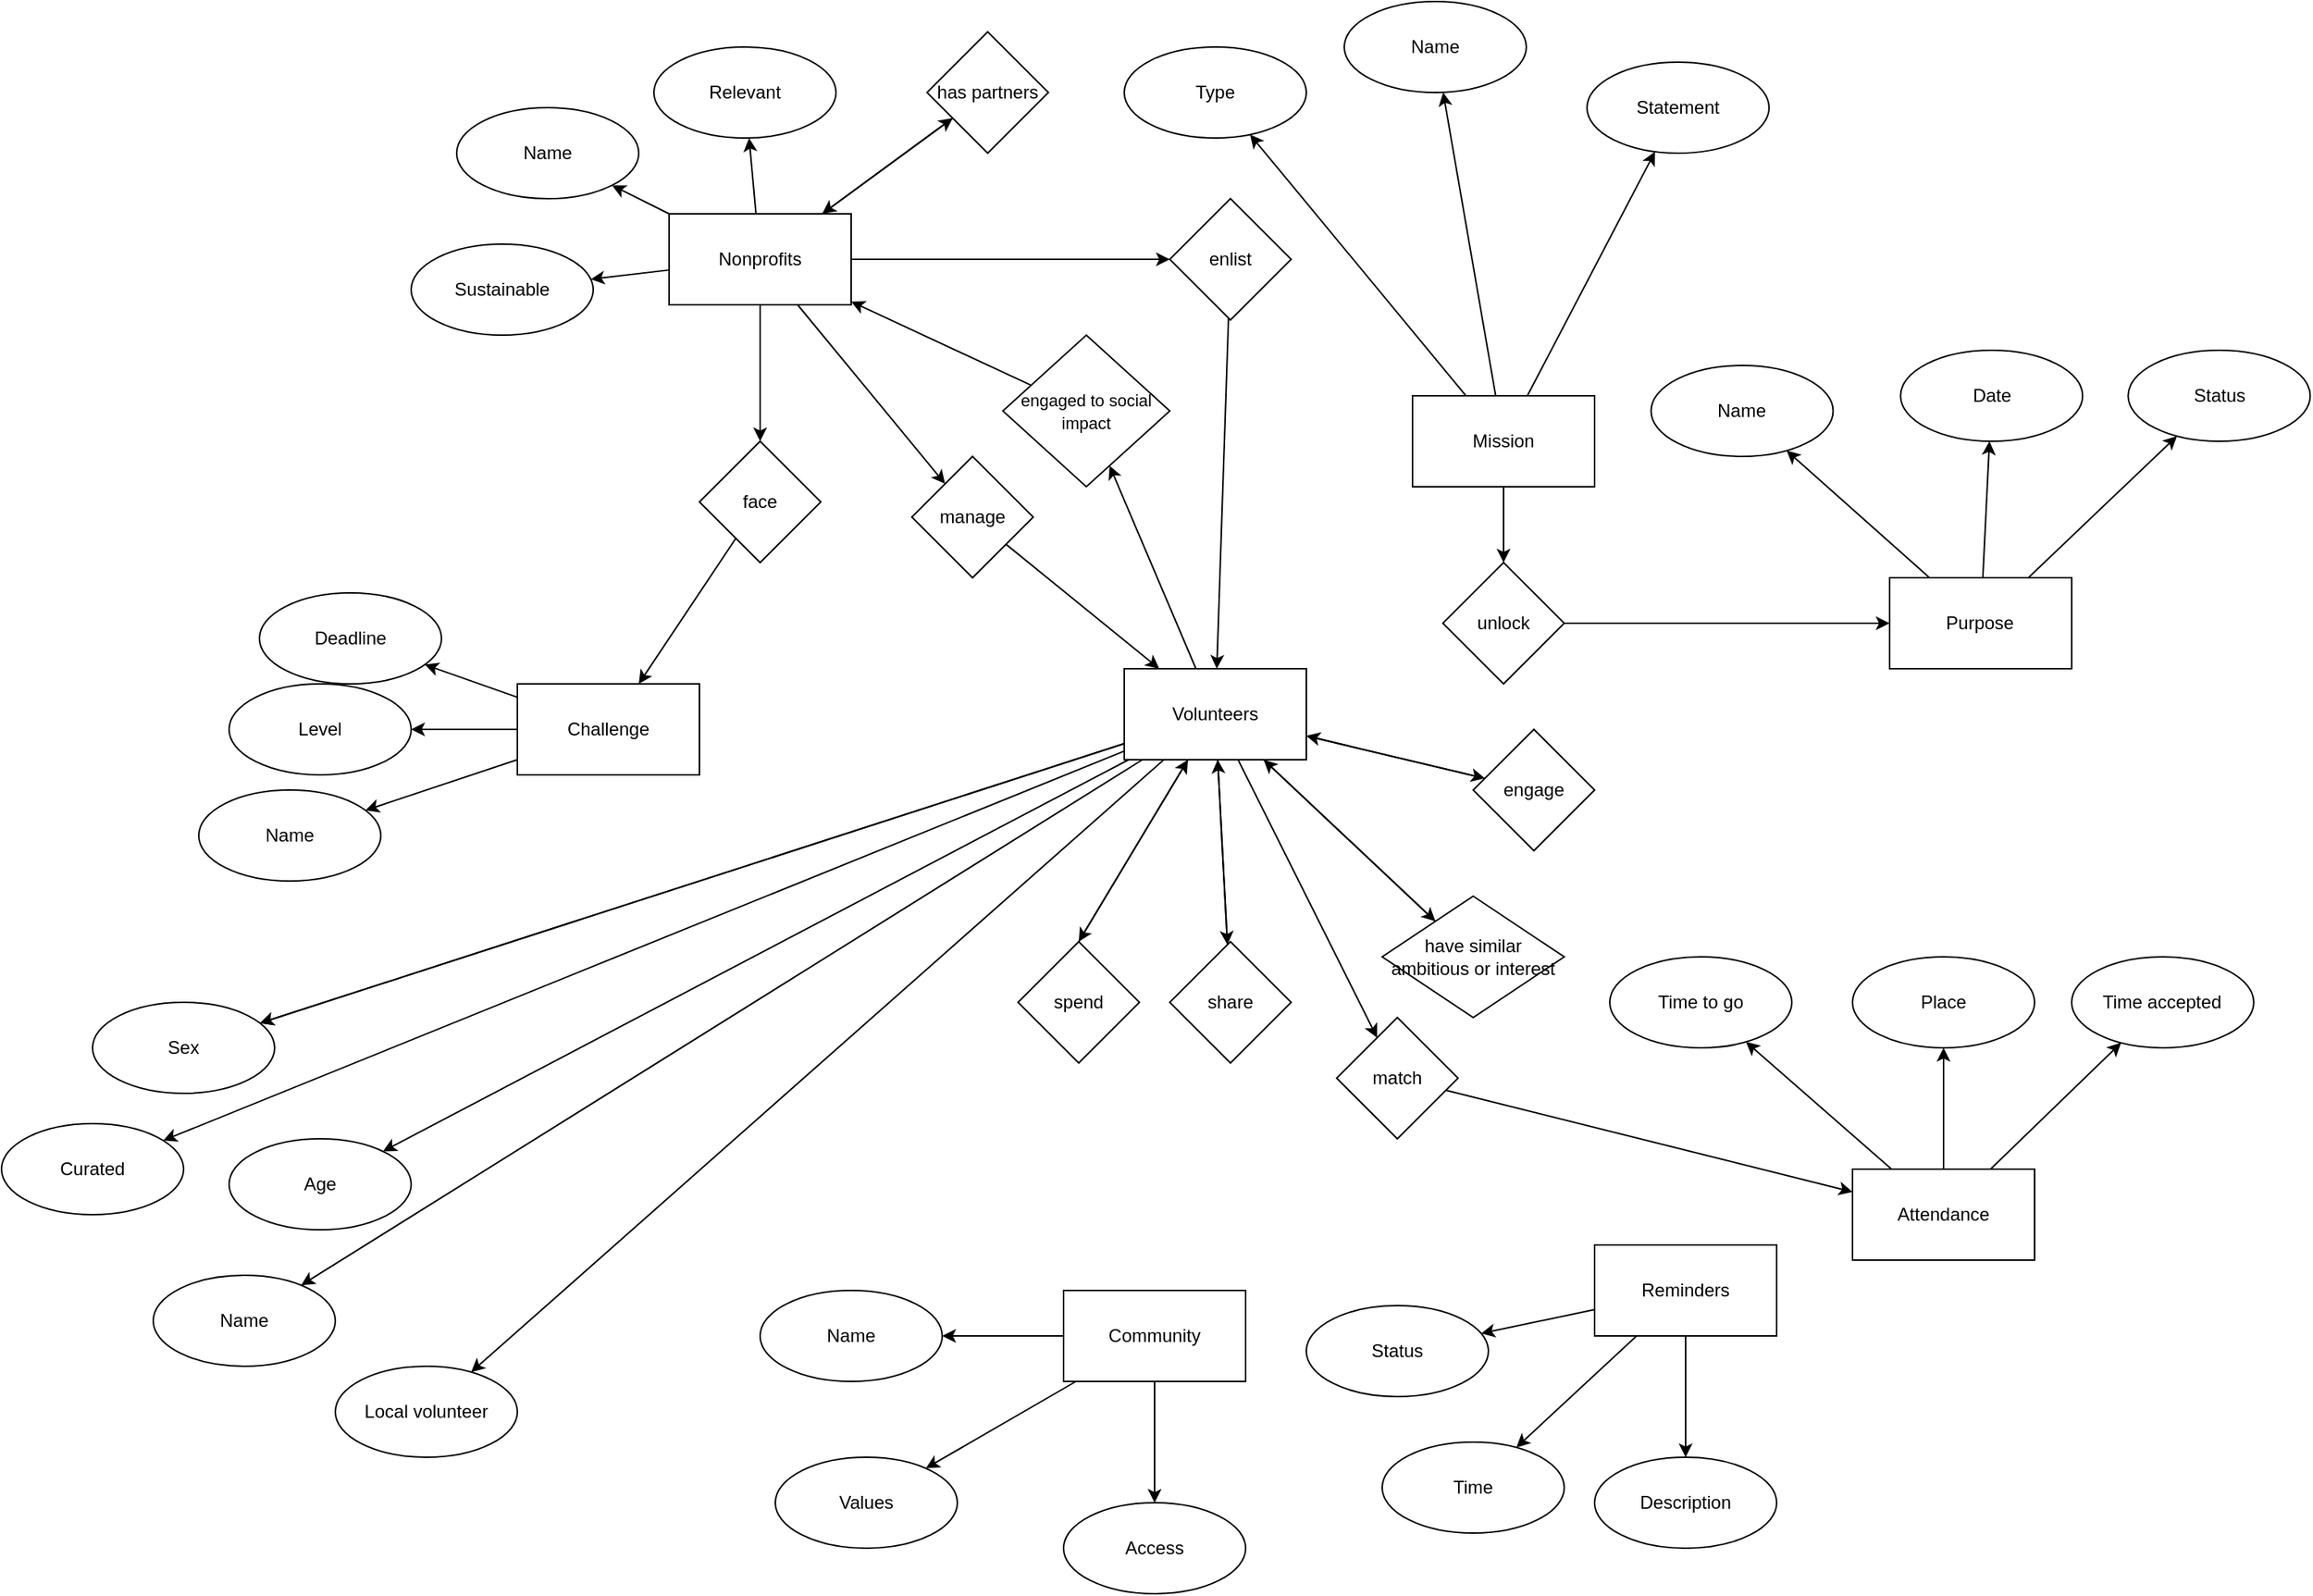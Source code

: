 <mxfile version="16.6.4" type="github">
  <diagram id="R2lEEEUBdFMjLlhIrx00" name="Page-1">
    <mxGraphModel dx="2272" dy="1886" grid="1" gridSize="10" guides="1" tooltips="1" connect="1" arrows="1" fold="1" page="1" pageScale="1" pageWidth="850" pageHeight="1100" math="0" shadow="0" extFonts="Permanent Marker^https://fonts.googleapis.com/css?family=Permanent+Marker">
      <root>
        <mxCell id="0" />
        <mxCell id="1" parent="0" />
        <mxCell id="M6kmKgqwMufsq780r6Ww-16" value="" style="rounded=0;orthogonalLoop=1;jettySize=auto;html=1;" edge="1" parent="1" source="M6kmKgqwMufsq780r6Ww-1" target="M6kmKgqwMufsq780r6Ww-12">
          <mxGeometry relative="1" as="geometry" />
        </mxCell>
        <mxCell id="M6kmKgqwMufsq780r6Ww-18" value="" style="rounded=0;orthogonalLoop=1;jettySize=auto;html=1;" edge="1" parent="1" source="M6kmKgqwMufsq780r6Ww-1" target="M6kmKgqwMufsq780r6Ww-17">
          <mxGeometry relative="1" as="geometry" />
        </mxCell>
        <mxCell id="M6kmKgqwMufsq780r6Ww-74" value="" style="edgeStyle=none;rounded=0;orthogonalLoop=1;jettySize=auto;html=1;" edge="1" parent="1" source="M6kmKgqwMufsq780r6Ww-1" target="M6kmKgqwMufsq780r6Ww-73">
          <mxGeometry relative="1" as="geometry" />
        </mxCell>
        <mxCell id="M6kmKgqwMufsq780r6Ww-76" value="" style="edgeStyle=orthogonalEdgeStyle;rounded=0;orthogonalLoop=1;jettySize=auto;html=1;" edge="1" parent="1" source="M6kmKgqwMufsq780r6Ww-1" target="M6kmKgqwMufsq780r6Ww-75">
          <mxGeometry relative="1" as="geometry" />
        </mxCell>
        <mxCell id="M6kmKgqwMufsq780r6Ww-81" value="" style="edgeStyle=none;rounded=0;orthogonalLoop=1;jettySize=auto;html=1;" edge="1" parent="1" source="M6kmKgqwMufsq780r6Ww-1" target="M6kmKgqwMufsq780r6Ww-80">
          <mxGeometry relative="1" as="geometry" />
        </mxCell>
        <mxCell id="M6kmKgqwMufsq780r6Ww-104" value="" style="edgeStyle=none;rounded=0;orthogonalLoop=1;jettySize=auto;html=1;fontSize=11;" edge="1" parent="1" source="M6kmKgqwMufsq780r6Ww-1" target="M6kmKgqwMufsq780r6Ww-103">
          <mxGeometry relative="1" as="geometry" />
        </mxCell>
        <mxCell id="M6kmKgqwMufsq780r6Ww-107" value="" style="edgeStyle=none;rounded=0;orthogonalLoop=1;jettySize=auto;html=1;fontSize=11;" edge="1" parent="1" source="M6kmKgqwMufsq780r6Ww-1" target="M6kmKgqwMufsq780r6Ww-106">
          <mxGeometry relative="1" as="geometry" />
        </mxCell>
        <mxCell id="M6kmKgqwMufsq780r6Ww-1" value="Nonprofits" style="rounded=0;whiteSpace=wrap;html=1;" vertex="1" parent="1">
          <mxGeometry x="-180" y="-300" width="120" height="60" as="geometry" />
        </mxCell>
        <mxCell id="M6kmKgqwMufsq780r6Ww-49" value="" style="edgeStyle=none;rounded=0;orthogonalLoop=1;jettySize=auto;html=1;" edge="1" parent="1" source="M6kmKgqwMufsq780r6Ww-2" target="M6kmKgqwMufsq780r6Ww-48">
          <mxGeometry relative="1" as="geometry" />
        </mxCell>
        <mxCell id="M6kmKgqwMufsq780r6Ww-51" value="" style="edgeStyle=none;rounded=0;orthogonalLoop=1;jettySize=auto;html=1;" edge="1" parent="1" source="M6kmKgqwMufsq780r6Ww-2" target="M6kmKgqwMufsq780r6Ww-50">
          <mxGeometry relative="1" as="geometry">
            <mxPoint x="691.66" y="-220" as="sourcePoint" />
          </mxGeometry>
        </mxCell>
        <mxCell id="M6kmKgqwMufsq780r6Ww-53" value="" style="edgeStyle=none;rounded=0;orthogonalLoop=1;jettySize=auto;html=1;" edge="1" parent="1" source="M6kmKgqwMufsq780r6Ww-2" target="M6kmKgqwMufsq780r6Ww-52">
          <mxGeometry relative="1" as="geometry" />
        </mxCell>
        <mxCell id="M6kmKgqwMufsq780r6Ww-2" value="Purpose" style="rounded=0;whiteSpace=wrap;html=1;" vertex="1" parent="1">
          <mxGeometry x="624.44" y="-60" width="120" height="60" as="geometry" />
        </mxCell>
        <mxCell id="M6kmKgqwMufsq780r6Ww-32" value="" style="edgeStyle=none;rounded=0;orthogonalLoop=1;jettySize=auto;html=1;" edge="1" parent="1" source="M6kmKgqwMufsq780r6Ww-3" target="M6kmKgqwMufsq780r6Ww-31">
          <mxGeometry relative="1" as="geometry" />
        </mxCell>
        <mxCell id="M6kmKgqwMufsq780r6Ww-34" value="" style="edgeStyle=none;rounded=0;orthogonalLoop=1;jettySize=auto;html=1;" edge="1" parent="1" source="M6kmKgqwMufsq780r6Ww-3" target="M6kmKgqwMufsq780r6Ww-33">
          <mxGeometry relative="1" as="geometry" />
        </mxCell>
        <mxCell id="M6kmKgqwMufsq780r6Ww-36" value="" style="edgeStyle=none;rounded=0;orthogonalLoop=1;jettySize=auto;html=1;" edge="1" parent="1" source="M6kmKgqwMufsq780r6Ww-3" target="M6kmKgqwMufsq780r6Ww-35">
          <mxGeometry relative="1" as="geometry" />
        </mxCell>
        <mxCell id="M6kmKgqwMufsq780r6Ww-38" value="" style="edgeStyle=none;rounded=0;orthogonalLoop=1;jettySize=auto;html=1;" edge="1" parent="1" source="M6kmKgqwMufsq780r6Ww-3" target="M6kmKgqwMufsq780r6Ww-37">
          <mxGeometry relative="1" as="geometry" />
        </mxCell>
        <mxCell id="M6kmKgqwMufsq780r6Ww-39" value="" style="edgeStyle=none;rounded=0;orthogonalLoop=1;jettySize=auto;html=1;" edge="1" parent="1" source="M6kmKgqwMufsq780r6Ww-3" target="M6kmKgqwMufsq780r6Ww-33">
          <mxGeometry relative="1" as="geometry" />
        </mxCell>
        <mxCell id="M6kmKgqwMufsq780r6Ww-41" value="" style="edgeStyle=none;rounded=0;orthogonalLoop=1;jettySize=auto;html=1;" edge="1" parent="1" source="M6kmKgqwMufsq780r6Ww-3" target="M6kmKgqwMufsq780r6Ww-40">
          <mxGeometry relative="1" as="geometry" />
        </mxCell>
        <mxCell id="M6kmKgqwMufsq780r6Ww-84" value="" style="edgeStyle=none;rounded=0;orthogonalLoop=1;jettySize=auto;html=1;" edge="1" parent="1" source="M6kmKgqwMufsq780r6Ww-3" target="M6kmKgqwMufsq780r6Ww-83">
          <mxGeometry relative="1" as="geometry" />
        </mxCell>
        <mxCell id="M6kmKgqwMufsq780r6Ww-89" value="" style="edgeStyle=none;rounded=0;orthogonalLoop=1;jettySize=auto;html=1;fontSize=11;" edge="1" parent="1" source="M6kmKgqwMufsq780r6Ww-3" target="M6kmKgqwMufsq780r6Ww-88">
          <mxGeometry relative="1" as="geometry" />
        </mxCell>
        <mxCell id="M6kmKgqwMufsq780r6Ww-92" value="" style="edgeStyle=none;rounded=0;orthogonalLoop=1;jettySize=auto;html=1;fontSize=11;entryX=0.5;entryY=0;entryDx=0;entryDy=0;" edge="1" parent="1" source="M6kmKgqwMufsq780r6Ww-3" target="M6kmKgqwMufsq780r6Ww-91">
          <mxGeometry relative="1" as="geometry" />
        </mxCell>
        <mxCell id="M6kmKgqwMufsq780r6Ww-95" value="" style="edgeStyle=none;rounded=0;orthogonalLoop=1;jettySize=auto;html=1;fontSize=11;" edge="1" parent="1" source="M6kmKgqwMufsq780r6Ww-3" target="M6kmKgqwMufsq780r6Ww-94">
          <mxGeometry relative="1" as="geometry" />
        </mxCell>
        <mxCell id="M6kmKgqwMufsq780r6Ww-101" value="" style="edgeStyle=none;rounded=0;orthogonalLoop=1;jettySize=auto;html=1;fontSize=11;" edge="1" parent="1" source="M6kmKgqwMufsq780r6Ww-3" target="M6kmKgqwMufsq780r6Ww-100">
          <mxGeometry relative="1" as="geometry" />
        </mxCell>
        <mxCell id="M6kmKgqwMufsq780r6Ww-110" value="" style="edgeStyle=none;rounded=0;orthogonalLoop=1;jettySize=auto;html=1;fontSize=11;" edge="1" parent="1" source="M6kmKgqwMufsq780r6Ww-3" target="M6kmKgqwMufsq780r6Ww-109">
          <mxGeometry relative="1" as="geometry" />
        </mxCell>
        <mxCell id="M6kmKgqwMufsq780r6Ww-3" value="Volunteers" style="rounded=0;whiteSpace=wrap;html=1;" vertex="1" parent="1">
          <mxGeometry x="120" width="120" height="60" as="geometry" />
        </mxCell>
        <mxCell id="M6kmKgqwMufsq780r6Ww-56" value="" style="edgeStyle=none;rounded=0;orthogonalLoop=1;jettySize=auto;html=1;" edge="1" parent="1" source="M6kmKgqwMufsq780r6Ww-4" target="M6kmKgqwMufsq780r6Ww-55">
          <mxGeometry relative="1" as="geometry" />
        </mxCell>
        <mxCell id="M6kmKgqwMufsq780r6Ww-58" value="" style="edgeStyle=none;rounded=0;orthogonalLoop=1;jettySize=auto;html=1;" edge="1" parent="1" source="M6kmKgqwMufsq780r6Ww-4" target="M6kmKgqwMufsq780r6Ww-57">
          <mxGeometry relative="1" as="geometry" />
        </mxCell>
        <mxCell id="M6kmKgqwMufsq780r6Ww-60" value="" style="edgeStyle=none;rounded=0;orthogonalLoop=1;jettySize=auto;html=1;" edge="1" parent="1" source="M6kmKgqwMufsq780r6Ww-4" target="M6kmKgqwMufsq780r6Ww-59">
          <mxGeometry relative="1" as="geometry" />
        </mxCell>
        <mxCell id="M6kmKgqwMufsq780r6Ww-4" value="Reminders" style="rounded=0;whiteSpace=wrap;html=1;" vertex="1" parent="1">
          <mxGeometry x="430" y="380" width="120" height="60" as="geometry" />
        </mxCell>
        <mxCell id="M6kmKgqwMufsq780r6Ww-43" value="" style="edgeStyle=none;rounded=0;orthogonalLoop=1;jettySize=auto;html=1;" edge="1" parent="1" source="M6kmKgqwMufsq780r6Ww-5" target="M6kmKgqwMufsq780r6Ww-42">
          <mxGeometry relative="1" as="geometry" />
        </mxCell>
        <mxCell id="M6kmKgqwMufsq780r6Ww-45" value="" style="edgeStyle=none;rounded=0;orthogonalLoop=1;jettySize=auto;html=1;" edge="1" parent="1" source="M6kmKgqwMufsq780r6Ww-5" target="M6kmKgqwMufsq780r6Ww-44">
          <mxGeometry relative="1" as="geometry" />
        </mxCell>
        <mxCell id="M6kmKgqwMufsq780r6Ww-47" value="" style="edgeStyle=none;rounded=0;orthogonalLoop=1;jettySize=auto;html=1;" edge="1" parent="1" source="M6kmKgqwMufsq780r6Ww-5" target="M6kmKgqwMufsq780r6Ww-46">
          <mxGeometry relative="1" as="geometry" />
        </mxCell>
        <mxCell id="M6kmKgqwMufsq780r6Ww-5" value="Community" style="rounded=0;whiteSpace=wrap;html=1;" vertex="1" parent="1">
          <mxGeometry x="80" y="410" width="120" height="60" as="geometry" />
        </mxCell>
        <mxCell id="M6kmKgqwMufsq780r6Ww-24" value="" style="rounded=0;orthogonalLoop=1;jettySize=auto;html=1;" edge="1" parent="1" source="M6kmKgqwMufsq780r6Ww-6" target="M6kmKgqwMufsq780r6Ww-23">
          <mxGeometry relative="1" as="geometry" />
        </mxCell>
        <mxCell id="M6kmKgqwMufsq780r6Ww-25" value="" style="rounded=0;orthogonalLoop=1;jettySize=auto;html=1;" edge="1" parent="1" source="M6kmKgqwMufsq780r6Ww-6" target="M6kmKgqwMufsq780r6Ww-19">
          <mxGeometry relative="1" as="geometry" />
        </mxCell>
        <mxCell id="M6kmKgqwMufsq780r6Ww-27" value="" style="rounded=0;orthogonalLoop=1;jettySize=auto;html=1;" edge="1" parent="1" source="M6kmKgqwMufsq780r6Ww-6" target="M6kmKgqwMufsq780r6Ww-26">
          <mxGeometry relative="1" as="geometry" />
        </mxCell>
        <mxCell id="M6kmKgqwMufsq780r6Ww-98" value="" style="edgeStyle=none;rounded=0;orthogonalLoop=1;jettySize=auto;html=1;fontSize=11;" edge="1" parent="1" source="M6kmKgqwMufsq780r6Ww-6" target="M6kmKgqwMufsq780r6Ww-97">
          <mxGeometry relative="1" as="geometry" />
        </mxCell>
        <mxCell id="M6kmKgqwMufsq780r6Ww-6" value="Mission" style="rounded=0;whiteSpace=wrap;html=1;" vertex="1" parent="1">
          <mxGeometry x="310" y="-180" width="120" height="60" as="geometry" />
        </mxCell>
        <mxCell id="M6kmKgqwMufsq780r6Ww-68" value="" style="edgeStyle=none;rounded=0;orthogonalLoop=1;jettySize=auto;html=1;" edge="1" parent="1" source="M6kmKgqwMufsq780r6Ww-7" target="M6kmKgqwMufsq780r6Ww-67">
          <mxGeometry relative="1" as="geometry" />
        </mxCell>
        <mxCell id="M6kmKgqwMufsq780r6Ww-70" value="" style="edgeStyle=none;rounded=0;orthogonalLoop=1;jettySize=auto;html=1;" edge="1" parent="1" source="M6kmKgqwMufsq780r6Ww-7" target="M6kmKgqwMufsq780r6Ww-69">
          <mxGeometry relative="1" as="geometry" />
        </mxCell>
        <mxCell id="M6kmKgqwMufsq780r6Ww-72" value="" style="edgeStyle=none;rounded=0;orthogonalLoop=1;jettySize=auto;html=1;" edge="1" parent="1" source="M6kmKgqwMufsq780r6Ww-7" target="M6kmKgqwMufsq780r6Ww-71">
          <mxGeometry relative="1" as="geometry" />
        </mxCell>
        <mxCell id="M6kmKgqwMufsq780r6Ww-7" value="Challenge" style="rounded=0;whiteSpace=wrap;html=1;" vertex="1" parent="1">
          <mxGeometry x="-280" y="10" width="120" height="60" as="geometry" />
        </mxCell>
        <mxCell id="M6kmKgqwMufsq780r6Ww-62" value="" style="edgeStyle=none;rounded=0;orthogonalLoop=1;jettySize=auto;html=1;" edge="1" parent="1" source="M6kmKgqwMufsq780r6Ww-8" target="M6kmKgqwMufsq780r6Ww-61">
          <mxGeometry relative="1" as="geometry" />
        </mxCell>
        <mxCell id="M6kmKgqwMufsq780r6Ww-64" value="" style="edgeStyle=none;rounded=0;orthogonalLoop=1;jettySize=auto;html=1;" edge="1" parent="1" source="M6kmKgqwMufsq780r6Ww-8" target="M6kmKgqwMufsq780r6Ww-63">
          <mxGeometry relative="1" as="geometry" />
        </mxCell>
        <mxCell id="M6kmKgqwMufsq780r6Ww-66" value="" style="edgeStyle=none;rounded=0;orthogonalLoop=1;jettySize=auto;html=1;" edge="1" parent="1" source="M6kmKgqwMufsq780r6Ww-8" target="M6kmKgqwMufsq780r6Ww-65">
          <mxGeometry relative="1" as="geometry" />
        </mxCell>
        <mxCell id="M6kmKgqwMufsq780r6Ww-8" value="Attendance" style="rounded=0;whiteSpace=wrap;html=1;" vertex="1" parent="1">
          <mxGeometry x="600" y="330" width="120" height="60" as="geometry" />
        </mxCell>
        <mxCell id="M6kmKgqwMufsq780r6Ww-12" value="Sustainable" style="ellipse;whiteSpace=wrap;html=1;rounded=0;" vertex="1" parent="1">
          <mxGeometry x="-350" y="-280" width="120" height="60" as="geometry" />
        </mxCell>
        <mxCell id="M6kmKgqwMufsq780r6Ww-17" value="Relevant" style="ellipse;whiteSpace=wrap;html=1;rounded=0;" vertex="1" parent="1">
          <mxGeometry x="-190" y="-410" width="120" height="60" as="geometry" />
        </mxCell>
        <mxCell id="M6kmKgqwMufsq780r6Ww-19" value="Type" style="ellipse;whiteSpace=wrap;html=1;rounded=0;" vertex="1" parent="1">
          <mxGeometry x="120" y="-410" width="120" height="60" as="geometry" />
        </mxCell>
        <mxCell id="M6kmKgqwMufsq780r6Ww-23" value="Statement" style="ellipse;whiteSpace=wrap;html=1;rounded=0;" vertex="1" parent="1">
          <mxGeometry x="425" y="-400" width="120" height="60" as="geometry" />
        </mxCell>
        <mxCell id="M6kmKgqwMufsq780r6Ww-26" value="Name" style="ellipse;whiteSpace=wrap;html=1;rounded=0;" vertex="1" parent="1">
          <mxGeometry x="265" y="-440" width="120" height="60" as="geometry" />
        </mxCell>
        <mxCell id="M6kmKgqwMufsq780r6Ww-31" value="Name" style="ellipse;whiteSpace=wrap;html=1;rounded=0;" vertex="1" parent="1">
          <mxGeometry x="-520" y="400" width="120" height="60" as="geometry" />
        </mxCell>
        <mxCell id="M6kmKgqwMufsq780r6Ww-33" value="Sex" style="ellipse;whiteSpace=wrap;html=1;rounded=0;" vertex="1" parent="1">
          <mxGeometry x="-560" y="220" width="120" height="60" as="geometry" />
        </mxCell>
        <mxCell id="M6kmKgqwMufsq780r6Ww-35" value="Curated" style="ellipse;whiteSpace=wrap;html=1;rounded=0;" vertex="1" parent="1">
          <mxGeometry x="-620" y="300" width="120" height="60" as="geometry" />
        </mxCell>
        <mxCell id="M6kmKgqwMufsq780r6Ww-37" value="Local volunteer" style="ellipse;whiteSpace=wrap;html=1;rounded=0;" vertex="1" parent="1">
          <mxGeometry x="-400" y="460" width="120" height="60" as="geometry" />
        </mxCell>
        <mxCell id="M6kmKgqwMufsq780r6Ww-40" value="Age" style="ellipse;whiteSpace=wrap;html=1;rounded=0;" vertex="1" parent="1">
          <mxGeometry x="-470" y="310" width="120" height="60" as="geometry" />
        </mxCell>
        <mxCell id="M6kmKgqwMufsq780r6Ww-42" value="Name" style="ellipse;whiteSpace=wrap;html=1;rounded=0;" vertex="1" parent="1">
          <mxGeometry x="-120" y="410" width="120" height="60" as="geometry" />
        </mxCell>
        <mxCell id="M6kmKgqwMufsq780r6Ww-44" value="Values" style="ellipse;whiteSpace=wrap;html=1;rounded=0;" vertex="1" parent="1">
          <mxGeometry x="-110" y="520" width="120" height="60" as="geometry" />
        </mxCell>
        <mxCell id="M6kmKgqwMufsq780r6Ww-46" value="Access" style="ellipse;whiteSpace=wrap;html=1;rounded=0;" vertex="1" parent="1">
          <mxGeometry x="80" y="550" width="120" height="60" as="geometry" />
        </mxCell>
        <mxCell id="M6kmKgqwMufsq780r6Ww-48" value="Name" style="ellipse;whiteSpace=wrap;html=1;rounded=0;" vertex="1" parent="1">
          <mxGeometry x="467.22" y="-200" width="120" height="60" as="geometry" />
        </mxCell>
        <mxCell id="M6kmKgqwMufsq780r6Ww-50" value="Date" style="ellipse;whiteSpace=wrap;html=1;rounded=0;" vertex="1" parent="1">
          <mxGeometry x="631.66" y="-210" width="120" height="60" as="geometry" />
        </mxCell>
        <mxCell id="M6kmKgqwMufsq780r6Ww-52" value="Status" style="ellipse;whiteSpace=wrap;html=1;rounded=0;" vertex="1" parent="1">
          <mxGeometry x="781.66" y="-210" width="120" height="60" as="geometry" />
        </mxCell>
        <mxCell id="M6kmKgqwMufsq780r6Ww-55" value="Description" style="ellipse;whiteSpace=wrap;html=1;rounded=0;" vertex="1" parent="1">
          <mxGeometry x="430" y="520" width="120" height="60" as="geometry" />
        </mxCell>
        <mxCell id="M6kmKgqwMufsq780r6Ww-57" value="Status" style="ellipse;whiteSpace=wrap;html=1;rounded=0;" vertex="1" parent="1">
          <mxGeometry x="240" y="420" width="120" height="60" as="geometry" />
        </mxCell>
        <mxCell id="M6kmKgqwMufsq780r6Ww-59" value="Time" style="ellipse;whiteSpace=wrap;html=1;rounded=0;" vertex="1" parent="1">
          <mxGeometry x="290" y="510" width="120" height="60" as="geometry" />
        </mxCell>
        <mxCell id="M6kmKgqwMufsq780r6Ww-61" value="Time accepted" style="ellipse;whiteSpace=wrap;html=1;rounded=0;" vertex="1" parent="1">
          <mxGeometry x="744.44" y="190" width="120" height="60" as="geometry" />
        </mxCell>
        <mxCell id="M6kmKgqwMufsq780r6Ww-63" value="Time to go" style="ellipse;whiteSpace=wrap;html=1;rounded=0;" vertex="1" parent="1">
          <mxGeometry x="440" y="190" width="120" height="60" as="geometry" />
        </mxCell>
        <mxCell id="M6kmKgqwMufsq780r6Ww-65" value="Place" style="ellipse;whiteSpace=wrap;html=1;rounded=0;" vertex="1" parent="1">
          <mxGeometry x="600" y="190" width="120" height="60" as="geometry" />
        </mxCell>
        <mxCell id="M6kmKgqwMufsq780r6Ww-67" value="Name" style="ellipse;whiteSpace=wrap;html=1;rounded=0;" vertex="1" parent="1">
          <mxGeometry x="-490" y="80" width="120" height="60" as="geometry" />
        </mxCell>
        <mxCell id="M6kmKgqwMufsq780r6Ww-69" value="Level" style="ellipse;whiteSpace=wrap;html=1;rounded=0;" vertex="1" parent="1">
          <mxGeometry x="-470" y="10" width="120" height="60" as="geometry" />
        </mxCell>
        <mxCell id="M6kmKgqwMufsq780r6Ww-71" value="Deadline" style="ellipse;whiteSpace=wrap;html=1;rounded=0;" vertex="1" parent="1">
          <mxGeometry x="-450" y="-50" width="120" height="60" as="geometry" />
        </mxCell>
        <mxCell id="M6kmKgqwMufsq780r6Ww-73" value="Name" style="ellipse;whiteSpace=wrap;html=1;rounded=0;" vertex="1" parent="1">
          <mxGeometry x="-320" y="-370" width="120" height="60" as="geometry" />
        </mxCell>
        <mxCell id="M6kmKgqwMufsq780r6Ww-79" value="" style="rounded=0;orthogonalLoop=1;jettySize=auto;html=1;" edge="1" parent="1" source="M6kmKgqwMufsq780r6Ww-75" target="M6kmKgqwMufsq780r6Ww-7">
          <mxGeometry relative="1" as="geometry">
            <mxPoint x="-80" y="50" as="targetPoint" />
          </mxGeometry>
        </mxCell>
        <mxCell id="M6kmKgqwMufsq780r6Ww-75" value="face" style="rhombus;whiteSpace=wrap;html=1;rounded=0;" vertex="1" parent="1">
          <mxGeometry x="-160" y="-150" width="80" height="80" as="geometry" />
        </mxCell>
        <mxCell id="M6kmKgqwMufsq780r6Ww-82" value="" style="edgeStyle=none;rounded=0;orthogonalLoop=1;jettySize=auto;html=1;" edge="1" parent="1" source="M6kmKgqwMufsq780r6Ww-80" target="M6kmKgqwMufsq780r6Ww-3">
          <mxGeometry relative="1" as="geometry" />
        </mxCell>
        <mxCell id="M6kmKgqwMufsq780r6Ww-80" value="enlist" style="rhombus;whiteSpace=wrap;html=1;rounded=0;" vertex="1" parent="1">
          <mxGeometry x="150" y="-310" width="80" height="80" as="geometry" />
        </mxCell>
        <mxCell id="M6kmKgqwMufsq780r6Ww-87" value="" style="edgeStyle=none;rounded=0;orthogonalLoop=1;jettySize=auto;html=1;fontSize=11;" edge="1" parent="1" source="M6kmKgqwMufsq780r6Ww-83" target="M6kmKgqwMufsq780r6Ww-1">
          <mxGeometry relative="1" as="geometry">
            <mxPoint x="-10" y="-100" as="targetPoint" />
          </mxGeometry>
        </mxCell>
        <mxCell id="M6kmKgqwMufsq780r6Ww-83" value="&lt;div&gt;&lt;span&gt;&lt;font style=&quot;font-size: 11px&quot;&gt;engaged to social impact&lt;/font&gt;&lt;/span&gt;&lt;/div&gt;" style="rhombus;whiteSpace=wrap;html=1;rounded=0;align=center;" vertex="1" parent="1">
          <mxGeometry x="40" y="-220" width="110" height="100" as="geometry" />
        </mxCell>
        <mxCell id="M6kmKgqwMufsq780r6Ww-90" value="" style="edgeStyle=none;rounded=0;orthogonalLoop=1;jettySize=auto;html=1;fontSize=11;" edge="1" parent="1" source="M6kmKgqwMufsq780r6Ww-88" target="M6kmKgqwMufsq780r6Ww-3">
          <mxGeometry relative="1" as="geometry">
            <mxPoint x="180" y="340" as="targetPoint" />
          </mxGeometry>
        </mxCell>
        <mxCell id="M6kmKgqwMufsq780r6Ww-88" value="share" style="rhombus;whiteSpace=wrap;html=1;rounded=0;" vertex="1" parent="1">
          <mxGeometry x="150" y="180" width="80" height="80" as="geometry" />
        </mxCell>
        <mxCell id="M6kmKgqwMufsq780r6Ww-93" value="" style="edgeStyle=none;rounded=0;orthogonalLoop=1;jettySize=auto;html=1;fontSize=11;exitX=0.5;exitY=0;exitDx=0;exitDy=0;" edge="1" parent="1" source="M6kmKgqwMufsq780r6Ww-91" target="M6kmKgqwMufsq780r6Ww-3">
          <mxGeometry relative="1" as="geometry" />
        </mxCell>
        <mxCell id="M6kmKgqwMufsq780r6Ww-91" value="spend" style="rhombus;whiteSpace=wrap;html=1;rounded=0;" vertex="1" parent="1">
          <mxGeometry x="50" y="180" width="80" height="80" as="geometry" />
        </mxCell>
        <mxCell id="M6kmKgqwMufsq780r6Ww-96" value="" style="edgeStyle=none;rounded=0;orthogonalLoop=1;jettySize=auto;html=1;fontSize=11;" edge="1" parent="1" source="M6kmKgqwMufsq780r6Ww-94" target="M6kmKgqwMufsq780r6Ww-3">
          <mxGeometry relative="1" as="geometry">
            <mxPoint x="350" y="70" as="targetPoint" />
          </mxGeometry>
        </mxCell>
        <mxCell id="M6kmKgqwMufsq780r6Ww-94" value="have similar ambitious or interest" style="rhombus;whiteSpace=wrap;html=1;rounded=0;" vertex="1" parent="1">
          <mxGeometry x="290" y="150" width="120" height="80" as="geometry" />
        </mxCell>
        <mxCell id="M6kmKgqwMufsq780r6Ww-99" value="" style="edgeStyle=none;rounded=0;orthogonalLoop=1;jettySize=auto;html=1;fontSize=11;" edge="1" parent="1" source="M6kmKgqwMufsq780r6Ww-97" target="M6kmKgqwMufsq780r6Ww-2">
          <mxGeometry relative="1" as="geometry">
            <mxPoint x="449.996" y="-14.444" as="sourcePoint" />
          </mxGeometry>
        </mxCell>
        <mxCell id="M6kmKgqwMufsq780r6Ww-97" value="unlock" style="rhombus;whiteSpace=wrap;html=1;rounded=0;" vertex="1" parent="1">
          <mxGeometry x="330" y="-70" width="80" height="80" as="geometry" />
        </mxCell>
        <mxCell id="M6kmKgqwMufsq780r6Ww-102" value="" style="edgeStyle=none;rounded=0;orthogonalLoop=1;jettySize=auto;html=1;fontSize=11;" edge="1" parent="1" source="M6kmKgqwMufsq780r6Ww-100" target="M6kmKgqwMufsq780r6Ww-3">
          <mxGeometry relative="1" as="geometry" />
        </mxCell>
        <mxCell id="M6kmKgqwMufsq780r6Ww-100" value="engage" style="rhombus;whiteSpace=wrap;html=1;rounded=0;" vertex="1" parent="1">
          <mxGeometry x="350" y="40" width="80" height="80" as="geometry" />
        </mxCell>
        <mxCell id="M6kmKgqwMufsq780r6Ww-105" value="" style="edgeStyle=none;rounded=0;orthogonalLoop=1;jettySize=auto;html=1;fontSize=11;" edge="1" parent="1" source="M6kmKgqwMufsq780r6Ww-103" target="M6kmKgqwMufsq780r6Ww-3">
          <mxGeometry relative="1" as="geometry" />
        </mxCell>
        <mxCell id="M6kmKgqwMufsq780r6Ww-103" value="manage" style="rhombus;whiteSpace=wrap;html=1;rounded=0;" vertex="1" parent="1">
          <mxGeometry x="-20" y="-140" width="80" height="80" as="geometry" />
        </mxCell>
        <mxCell id="M6kmKgqwMufsq780r6Ww-108" value="" style="edgeStyle=none;rounded=0;orthogonalLoop=1;jettySize=auto;html=1;fontSize=11;" edge="1" parent="1" source="M6kmKgqwMufsq780r6Ww-106" target="M6kmKgqwMufsq780r6Ww-1">
          <mxGeometry relative="1" as="geometry">
            <mxPoint x="30" y="-260" as="targetPoint" />
          </mxGeometry>
        </mxCell>
        <mxCell id="M6kmKgqwMufsq780r6Ww-106" value="has partners" style="rhombus;whiteSpace=wrap;html=1;rounded=0;" vertex="1" parent="1">
          <mxGeometry x="-10" y="-420" width="80" height="80" as="geometry" />
        </mxCell>
        <mxCell id="M6kmKgqwMufsq780r6Ww-111" value="" style="edgeStyle=none;rounded=0;orthogonalLoop=1;jettySize=auto;html=1;fontSize=11;" edge="1" parent="1" source="M6kmKgqwMufsq780r6Ww-109" target="M6kmKgqwMufsq780r6Ww-8">
          <mxGeometry relative="1" as="geometry">
            <mxPoint x="390" y="290" as="targetPoint" />
          </mxGeometry>
        </mxCell>
        <mxCell id="M6kmKgqwMufsq780r6Ww-109" value="match" style="rhombus;whiteSpace=wrap;html=1;rounded=0;" vertex="1" parent="1">
          <mxGeometry x="260" y="230" width="80" height="80" as="geometry" />
        </mxCell>
      </root>
    </mxGraphModel>
  </diagram>
</mxfile>
